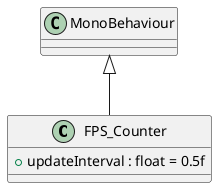 @startuml
class FPS_Counter {
    + updateInterval : float = 0.5f
}
MonoBehaviour <|-- FPS_Counter
@enduml
